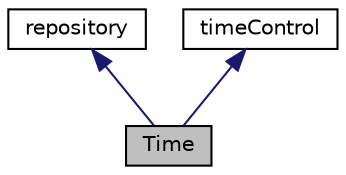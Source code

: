 digraph "Time"
{
 // LATEX_PDF_SIZE
  edge [fontname="Helvetica",fontsize="10",labelfontname="Helvetica",labelfontsize="10"];
  node [fontname="Helvetica",fontsize="10",shape=record];
  Node1 [label="Time",height=0.2,width=0.4,color="black", fillcolor="grey75", style="filled", fontcolor="black",tooltip=" "];
  Node2 -> Node1 [dir="back",color="midnightblue",fontsize="10",style="solid",fontname="Helvetica"];
  Node2 [label="repository",height=0.2,width=0.4,color="black", fillcolor="white", style="filled",URL="$classpFlow_1_1repository.html",tooltip=" "];
  Node3 -> Node1 [dir="back",color="midnightblue",fontsize="10",style="solid",fontname="Helvetica"];
  Node3 [label="timeControl",height=0.2,width=0.4,color="black", fillcolor="white", style="filled",URL="$classpFlow_1_1timeControl.html",tooltip=" "];
}
